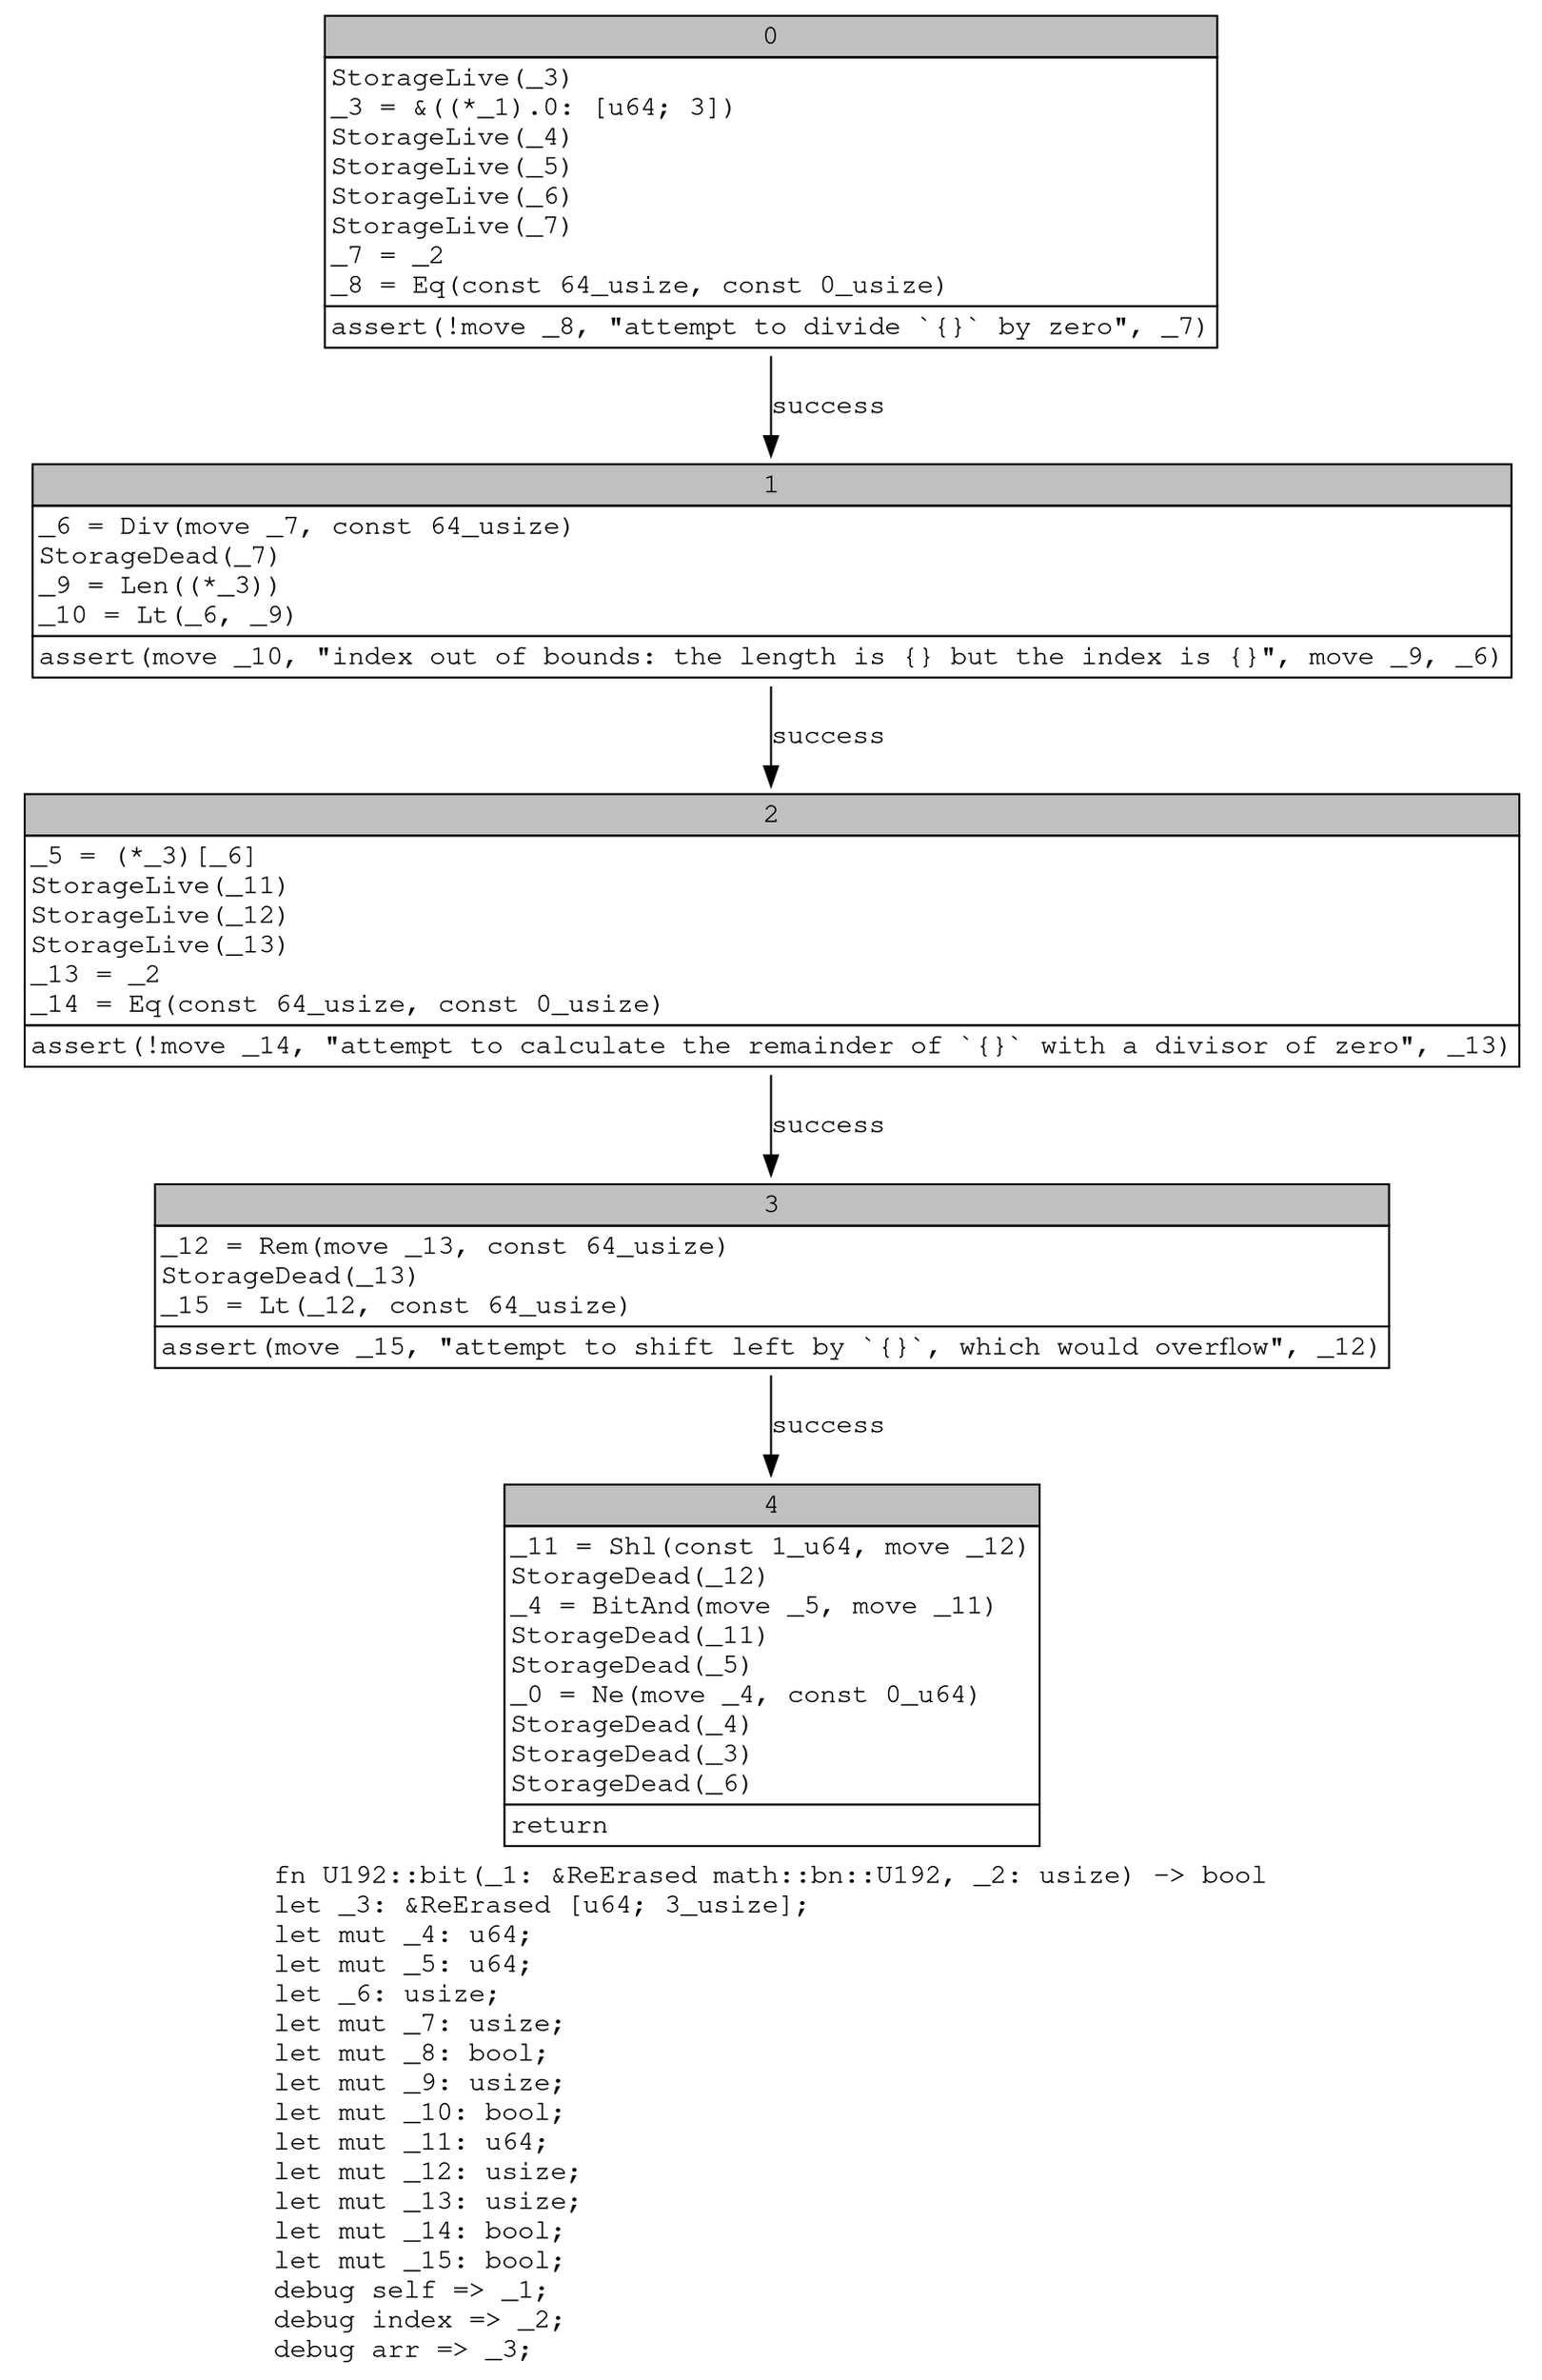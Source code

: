 digraph Mir_0_14480 {
    graph [fontname="Courier, monospace"];
    node [fontname="Courier, monospace"];
    edge [fontname="Courier, monospace"];
    label=<fn U192::bit(_1: &amp;ReErased math::bn::U192, _2: usize) -&gt; bool<br align="left"/>let _3: &amp;ReErased [u64; 3_usize];<br align="left"/>let mut _4: u64;<br align="left"/>let mut _5: u64;<br align="left"/>let _6: usize;<br align="left"/>let mut _7: usize;<br align="left"/>let mut _8: bool;<br align="left"/>let mut _9: usize;<br align="left"/>let mut _10: bool;<br align="left"/>let mut _11: u64;<br align="left"/>let mut _12: usize;<br align="left"/>let mut _13: usize;<br align="left"/>let mut _14: bool;<br align="left"/>let mut _15: bool;<br align="left"/>debug self =&gt; _1;<br align="left"/>debug index =&gt; _2;<br align="left"/>debug arr =&gt; _3;<br align="left"/>>;
    bb0__0_14480 [shape="none", label=<<table border="0" cellborder="1" cellspacing="0"><tr><td bgcolor="gray" align="center" colspan="1">0</td></tr><tr><td align="left" balign="left">StorageLive(_3)<br/>_3 = &amp;((*_1).0: [u64; 3])<br/>StorageLive(_4)<br/>StorageLive(_5)<br/>StorageLive(_6)<br/>StorageLive(_7)<br/>_7 = _2<br/>_8 = Eq(const 64_usize, const 0_usize)<br/></td></tr><tr><td align="left">assert(!move _8, &quot;attempt to divide `{}` by zero&quot;, _7)</td></tr></table>>];
    bb1__0_14480 [shape="none", label=<<table border="0" cellborder="1" cellspacing="0"><tr><td bgcolor="gray" align="center" colspan="1">1</td></tr><tr><td align="left" balign="left">_6 = Div(move _7, const 64_usize)<br/>StorageDead(_7)<br/>_9 = Len((*_3))<br/>_10 = Lt(_6, _9)<br/></td></tr><tr><td align="left">assert(move _10, &quot;index out of bounds: the length is {} but the index is {}&quot;, move _9, _6)</td></tr></table>>];
    bb2__0_14480 [shape="none", label=<<table border="0" cellborder="1" cellspacing="0"><tr><td bgcolor="gray" align="center" colspan="1">2</td></tr><tr><td align="left" balign="left">_5 = (*_3)[_6]<br/>StorageLive(_11)<br/>StorageLive(_12)<br/>StorageLive(_13)<br/>_13 = _2<br/>_14 = Eq(const 64_usize, const 0_usize)<br/></td></tr><tr><td align="left">assert(!move _14, &quot;attempt to calculate the remainder of `{}` with a divisor of zero&quot;, _13)</td></tr></table>>];
    bb3__0_14480 [shape="none", label=<<table border="0" cellborder="1" cellspacing="0"><tr><td bgcolor="gray" align="center" colspan="1">3</td></tr><tr><td align="left" balign="left">_12 = Rem(move _13, const 64_usize)<br/>StorageDead(_13)<br/>_15 = Lt(_12, const 64_usize)<br/></td></tr><tr><td align="left">assert(move _15, &quot;attempt to shift left by `{}`, which would overflow&quot;, _12)</td></tr></table>>];
    bb4__0_14480 [shape="none", label=<<table border="0" cellborder="1" cellspacing="0"><tr><td bgcolor="gray" align="center" colspan="1">4</td></tr><tr><td align="left" balign="left">_11 = Shl(const 1_u64, move _12)<br/>StorageDead(_12)<br/>_4 = BitAnd(move _5, move _11)<br/>StorageDead(_11)<br/>StorageDead(_5)<br/>_0 = Ne(move _4, const 0_u64)<br/>StorageDead(_4)<br/>StorageDead(_3)<br/>StorageDead(_6)<br/></td></tr><tr><td align="left">return</td></tr></table>>];
    bb0__0_14480 -> bb1__0_14480 [label="success"];
    bb1__0_14480 -> bb2__0_14480 [label="success"];
    bb2__0_14480 -> bb3__0_14480 [label="success"];
    bb3__0_14480 -> bb4__0_14480 [label="success"];
}
